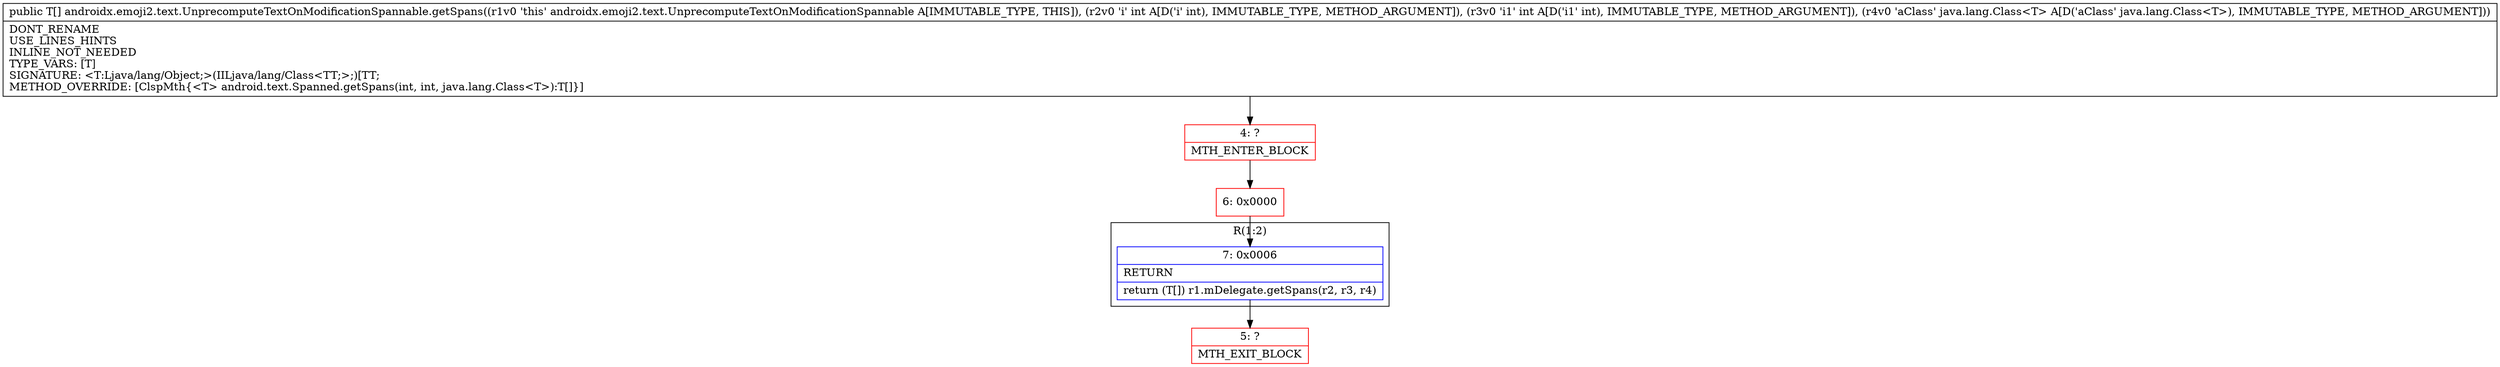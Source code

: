 digraph "CFG forandroidx.emoji2.text.UnprecomputeTextOnModificationSpannable.getSpans(IILjava\/lang\/Class;)[Ljava\/lang\/Object;" {
subgraph cluster_Region_1394354100 {
label = "R(1:2)";
node [shape=record,color=blue];
Node_7 [shape=record,label="{7\:\ 0x0006|RETURN\l|return (T[]) r1.mDelegate.getSpans(r2, r3, r4)\l}"];
}
Node_4 [shape=record,color=red,label="{4\:\ ?|MTH_ENTER_BLOCK\l}"];
Node_6 [shape=record,color=red,label="{6\:\ 0x0000}"];
Node_5 [shape=record,color=red,label="{5\:\ ?|MTH_EXIT_BLOCK\l}"];
MethodNode[shape=record,label="{public T[] androidx.emoji2.text.UnprecomputeTextOnModificationSpannable.getSpans((r1v0 'this' androidx.emoji2.text.UnprecomputeTextOnModificationSpannable A[IMMUTABLE_TYPE, THIS]), (r2v0 'i' int A[D('i' int), IMMUTABLE_TYPE, METHOD_ARGUMENT]), (r3v0 'i1' int A[D('i1' int), IMMUTABLE_TYPE, METHOD_ARGUMENT]), (r4v0 'aClass' java.lang.Class\<T\> A[D('aClass' java.lang.Class\<T\>), IMMUTABLE_TYPE, METHOD_ARGUMENT]))  | DONT_RENAME\lUSE_LINES_HINTS\lINLINE_NOT_NEEDED\lTYPE_VARS: [T]\lSIGNATURE: \<T:Ljava\/lang\/Object;\>(IILjava\/lang\/Class\<TT;\>;)[TT;\lMETHOD_OVERRIDE: [ClspMth\{\<T\> android.text.Spanned.getSpans(int, int, java.lang.Class\<T\>):T[]\}]\l}"];
MethodNode -> Node_4;Node_7 -> Node_5;
Node_4 -> Node_6;
Node_6 -> Node_7;
}


